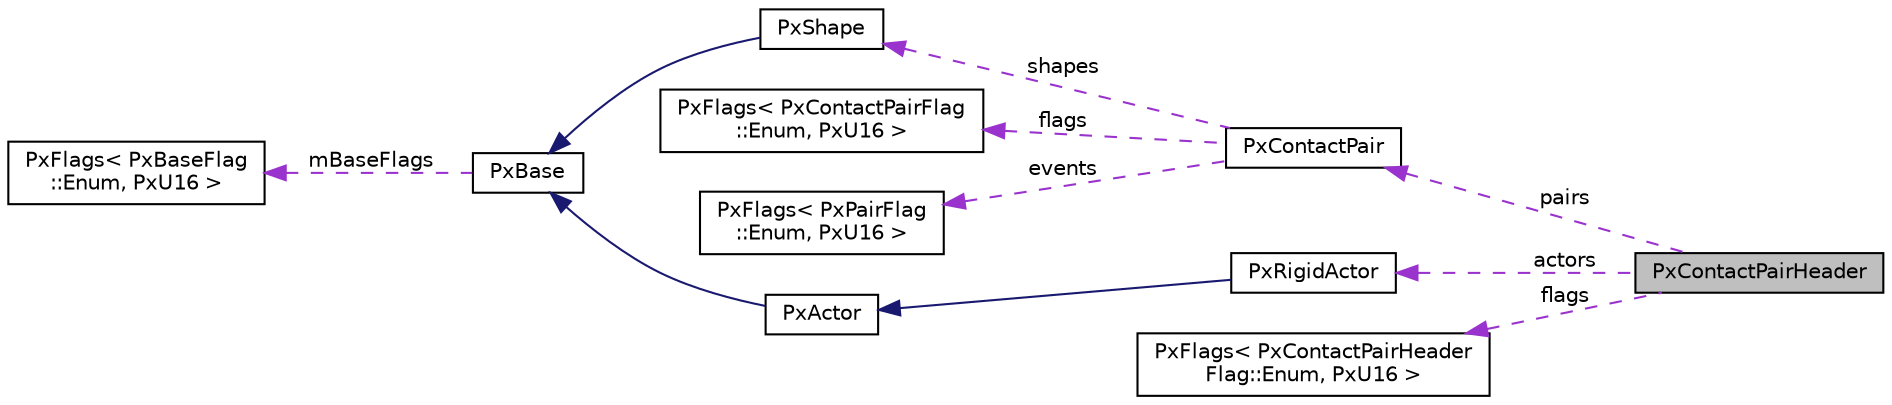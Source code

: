 digraph "PxContactPairHeader"
{
  edge [fontname="Helvetica",fontsize="10",labelfontname="Helvetica",labelfontsize="10"];
  node [fontname="Helvetica",fontsize="10",shape=record];
  rankdir="LR";
  Node1 [label="PxContactPairHeader",height=0.2,width=0.4,color="black", fillcolor="grey75", style="filled", fontcolor="black"];
  Node2 -> Node1 [dir="back",color="darkorchid3",fontsize="10",style="dashed",label=" actors" ,fontname="Helvetica"];
  Node2 [label="PxRigidActor",height=0.2,width=0.4,color="black", fillcolor="white", style="filled",URL="$classPxRigidActor.html",tooltip="PxRigidActor represents a base class shared between dynamic and static rigid bodies in the physics SD..."];
  Node3 -> Node2 [dir="back",color="midnightblue",fontsize="10",style="solid",fontname="Helvetica"];
  Node3 [label="PxActor",height=0.2,width=0.4,color="black", fillcolor="white", style="filled",URL="$classPxActor.html",tooltip="PxActor is the base class for the main simulation objects in the physics SDK. "];
  Node4 -> Node3 [dir="back",color="midnightblue",fontsize="10",style="solid",fontname="Helvetica"];
  Node4 [label="PxBase",height=0.2,width=0.4,color="black", fillcolor="white", style="filled",URL="$classPxBase.html",tooltip="Base class for objects that can be members of a PxCollection. "];
  Node5 -> Node4 [dir="back",color="darkorchid3",fontsize="10",style="dashed",label=" mBaseFlags" ,fontname="Helvetica"];
  Node5 [label="PxFlags\< PxBaseFlag\l::Enum, PxU16 \>",height=0.2,width=0.4,color="black", fillcolor="white", style="filled",URL="$classPxFlags.html"];
  Node6 -> Node1 [dir="back",color="darkorchid3",fontsize="10",style="dashed",label=" pairs" ,fontname="Helvetica"];
  Node6 [label="PxContactPair",height=0.2,width=0.4,color="black", fillcolor="white", style="filled",URL="$structPxContactPair.html",tooltip="Contact report pair information. "];
  Node7 -> Node6 [dir="back",color="darkorchid3",fontsize="10",style="dashed",label=" flags" ,fontname="Helvetica"];
  Node7 [label="PxFlags\< PxContactPairFlag\l::Enum, PxU16 \>",height=0.2,width=0.4,color="black", fillcolor="white", style="filled",URL="$classPxFlags.html"];
  Node8 -> Node6 [dir="back",color="darkorchid3",fontsize="10",style="dashed",label=" events" ,fontname="Helvetica"];
  Node8 [label="PxFlags\< PxPairFlag\l::Enum, PxU16 \>",height=0.2,width=0.4,color="black", fillcolor="white", style="filled",URL="$classPxFlags.html"];
  Node9 -> Node6 [dir="back",color="darkorchid3",fontsize="10",style="dashed",label=" shapes" ,fontname="Helvetica"];
  Node9 [label="PxShape",height=0.2,width=0.4,color="black", fillcolor="white", style="filled",URL="$classPxShape.html",tooltip="Abstract class for collision shapes. "];
  Node4 -> Node9 [dir="back",color="midnightblue",fontsize="10",style="solid",fontname="Helvetica"];
  Node10 -> Node1 [dir="back",color="darkorchid3",fontsize="10",style="dashed",label=" flags" ,fontname="Helvetica"];
  Node10 [label="PxFlags\< PxContactPairHeader\lFlag::Enum, PxU16 \>",height=0.2,width=0.4,color="black", fillcolor="white", style="filled",URL="$classPxFlags.html"];
}
